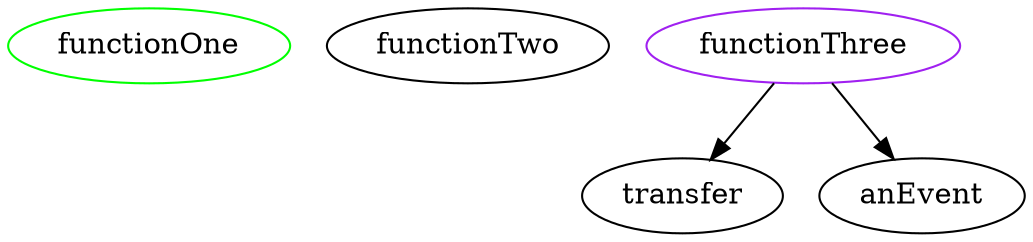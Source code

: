 strict digraph {
  functionOne [color=green]
  functionTwo [color=lilac]
  functionThree [color=purple]
  transfer
  anEvent
  functionThree -> transfer
  functionThree -> anEvent
}
